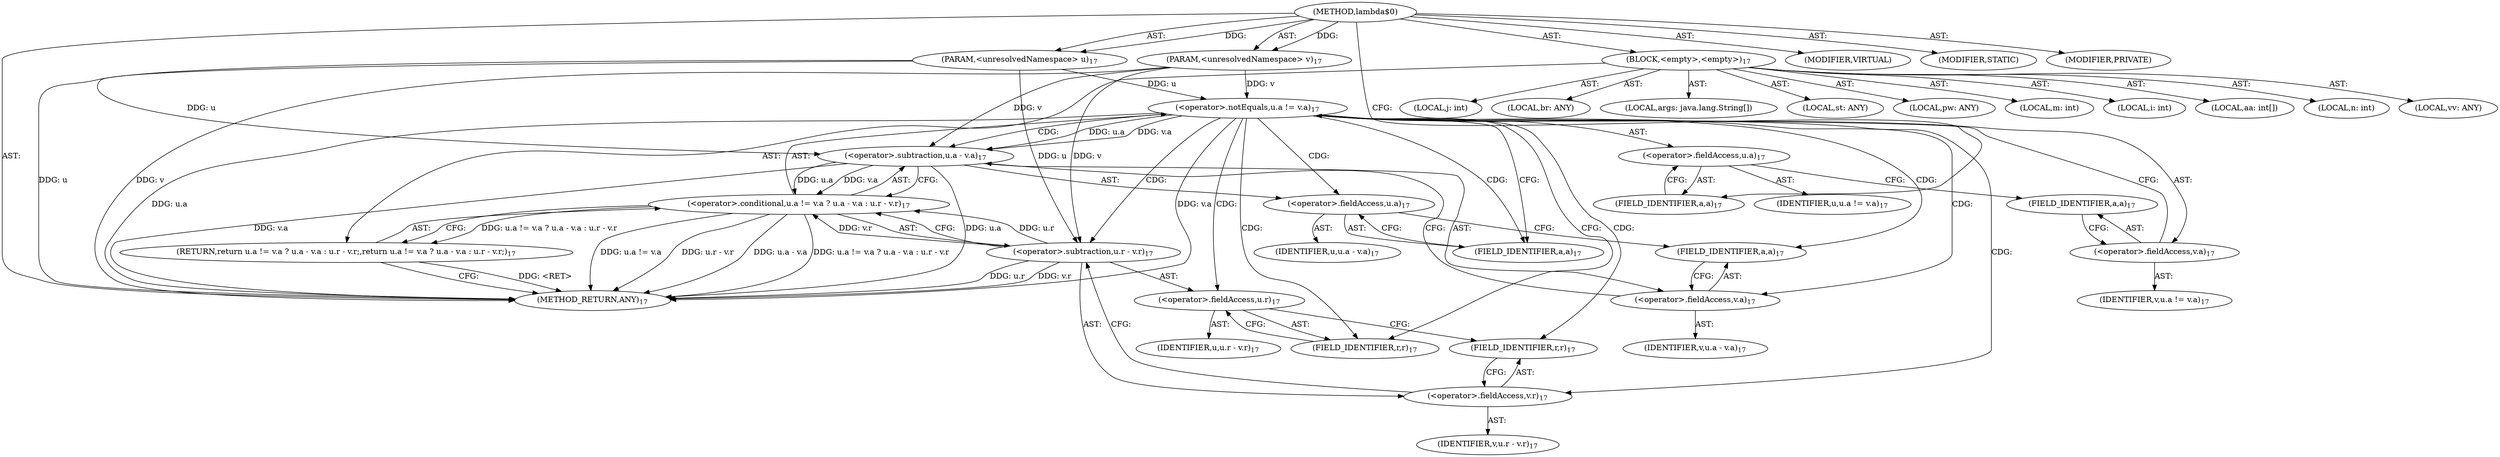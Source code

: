 digraph "lambda$0" {  
"333" [label = <(METHOD,lambda$0)> ]
"334" [label = <(PARAM,&lt;unresolvedNamespace&gt; u)<SUB>17</SUB>> ]
"335" [label = <(PARAM,&lt;unresolvedNamespace&gt; v)<SUB>17</SUB>> ]
"336" [label = <(BLOCK,&lt;empty&gt;,&lt;empty&gt;)<SUB>17</SUB>> ]
"337" [label = <(LOCAL,st: ANY)> ]
"338" [label = <(LOCAL,pw: ANY)> ]
"339" [label = <(LOCAL,m: int)> ]
"340" [label = <(LOCAL,i: int)> ]
"341" [label = <(LOCAL,aa: int[])> ]
"342" [label = <(LOCAL,n: int)> ]
"343" [label = <(LOCAL,vv: ANY)> ]
"344" [label = <(LOCAL,j: int)> ]
"345" [label = <(LOCAL,br: ANY)> ]
"346" [label = <(LOCAL,args: java.lang.String[])> ]
"347" [label = <(RETURN,return u.a != v.a ? u.a - v.a : u.r - v.r;,return u.a != v.a ? u.a - v.a : u.r - v.r;)<SUB>17</SUB>> ]
"348" [label = <(&lt;operator&gt;.conditional,u.a != v.a ? u.a - v.a : u.r - v.r)<SUB>17</SUB>> ]
"349" [label = <(&lt;operator&gt;.notEquals,u.a != v.a)<SUB>17</SUB>> ]
"350" [label = <(&lt;operator&gt;.fieldAccess,u.a)<SUB>17</SUB>> ]
"351" [label = <(IDENTIFIER,u,u.a != v.a)<SUB>17</SUB>> ]
"352" [label = <(FIELD_IDENTIFIER,a,a)<SUB>17</SUB>> ]
"353" [label = <(&lt;operator&gt;.fieldAccess,v.a)<SUB>17</SUB>> ]
"354" [label = <(IDENTIFIER,v,u.a != v.a)<SUB>17</SUB>> ]
"355" [label = <(FIELD_IDENTIFIER,a,a)<SUB>17</SUB>> ]
"356" [label = <(&lt;operator&gt;.subtraction,u.a - v.a)<SUB>17</SUB>> ]
"357" [label = <(&lt;operator&gt;.fieldAccess,u.a)<SUB>17</SUB>> ]
"358" [label = <(IDENTIFIER,u,u.a - v.a)<SUB>17</SUB>> ]
"359" [label = <(FIELD_IDENTIFIER,a,a)<SUB>17</SUB>> ]
"360" [label = <(&lt;operator&gt;.fieldAccess,v.a)<SUB>17</SUB>> ]
"361" [label = <(IDENTIFIER,v,u.a - v.a)<SUB>17</SUB>> ]
"362" [label = <(FIELD_IDENTIFIER,a,a)<SUB>17</SUB>> ]
"363" [label = <(&lt;operator&gt;.subtraction,u.r - v.r)<SUB>17</SUB>> ]
"364" [label = <(&lt;operator&gt;.fieldAccess,u.r)<SUB>17</SUB>> ]
"365" [label = <(IDENTIFIER,u,u.r - v.r)<SUB>17</SUB>> ]
"366" [label = <(FIELD_IDENTIFIER,r,r)<SUB>17</SUB>> ]
"367" [label = <(&lt;operator&gt;.fieldAccess,v.r)<SUB>17</SUB>> ]
"368" [label = <(IDENTIFIER,v,u.r - v.r)<SUB>17</SUB>> ]
"369" [label = <(FIELD_IDENTIFIER,r,r)<SUB>17</SUB>> ]
"370" [label = <(METHOD_RETURN,ANY)<SUB>17</SUB>> ]
"371" [label = <(MODIFIER,VIRTUAL)> ]
"372" [label = <(MODIFIER,STATIC)> ]
"373" [label = <(MODIFIER,PRIVATE)> ]
  "333" -> "334"  [ label = "AST: "] 
  "333" -> "335"  [ label = "AST: "] 
  "333" -> "336"  [ label = "AST: "] 
  "333" -> "370"  [ label = "AST: "] 
  "333" -> "371"  [ label = "AST: "] 
  "333" -> "372"  [ label = "AST: "] 
  "333" -> "373"  [ label = "AST: "] 
  "336" -> "337"  [ label = "AST: "] 
  "336" -> "338"  [ label = "AST: "] 
  "336" -> "339"  [ label = "AST: "] 
  "336" -> "340"  [ label = "AST: "] 
  "336" -> "341"  [ label = "AST: "] 
  "336" -> "342"  [ label = "AST: "] 
  "336" -> "343"  [ label = "AST: "] 
  "336" -> "344"  [ label = "AST: "] 
  "336" -> "345"  [ label = "AST: "] 
  "336" -> "346"  [ label = "AST: "] 
  "336" -> "347"  [ label = "AST: "] 
  "347" -> "348"  [ label = "AST: "] 
  "348" -> "349"  [ label = "AST: "] 
  "348" -> "356"  [ label = "AST: "] 
  "348" -> "363"  [ label = "AST: "] 
  "349" -> "350"  [ label = "AST: "] 
  "349" -> "353"  [ label = "AST: "] 
  "350" -> "351"  [ label = "AST: "] 
  "350" -> "352"  [ label = "AST: "] 
  "353" -> "354"  [ label = "AST: "] 
  "353" -> "355"  [ label = "AST: "] 
  "356" -> "357"  [ label = "AST: "] 
  "356" -> "360"  [ label = "AST: "] 
  "357" -> "358"  [ label = "AST: "] 
  "357" -> "359"  [ label = "AST: "] 
  "360" -> "361"  [ label = "AST: "] 
  "360" -> "362"  [ label = "AST: "] 
  "363" -> "364"  [ label = "AST: "] 
  "363" -> "367"  [ label = "AST: "] 
  "364" -> "365"  [ label = "AST: "] 
  "364" -> "366"  [ label = "AST: "] 
  "367" -> "368"  [ label = "AST: "] 
  "367" -> "369"  [ label = "AST: "] 
  "347" -> "370"  [ label = "CFG: "] 
  "348" -> "347"  [ label = "CFG: "] 
  "349" -> "359"  [ label = "CFG: "] 
  "349" -> "366"  [ label = "CFG: "] 
  "356" -> "348"  [ label = "CFG: "] 
  "363" -> "348"  [ label = "CFG: "] 
  "350" -> "355"  [ label = "CFG: "] 
  "353" -> "349"  [ label = "CFG: "] 
  "357" -> "362"  [ label = "CFG: "] 
  "360" -> "356"  [ label = "CFG: "] 
  "364" -> "369"  [ label = "CFG: "] 
  "367" -> "363"  [ label = "CFG: "] 
  "352" -> "350"  [ label = "CFG: "] 
  "355" -> "353"  [ label = "CFG: "] 
  "359" -> "357"  [ label = "CFG: "] 
  "362" -> "360"  [ label = "CFG: "] 
  "366" -> "364"  [ label = "CFG: "] 
  "369" -> "367"  [ label = "CFG: "] 
  "333" -> "352"  [ label = "CFG: "] 
  "347" -> "370"  [ label = "DDG: &lt;RET&gt;"] 
  "334" -> "370"  [ label = "DDG: u"] 
  "335" -> "370"  [ label = "DDG: v"] 
  "349" -> "370"  [ label = "DDG: u.a"] 
  "349" -> "370"  [ label = "DDG: v.a"] 
  "348" -> "370"  [ label = "DDG: u.a != v.a"] 
  "363" -> "370"  [ label = "DDG: u.r"] 
  "363" -> "370"  [ label = "DDG: v.r"] 
  "348" -> "370"  [ label = "DDG: u.r - v.r"] 
  "356" -> "370"  [ label = "DDG: u.a"] 
  "356" -> "370"  [ label = "DDG: v.a"] 
  "348" -> "370"  [ label = "DDG: u.a - v.a"] 
  "348" -> "370"  [ label = "DDG: u.a != v.a ? u.a - v.a : u.r - v.r"] 
  "333" -> "334"  [ label = "DDG: "] 
  "333" -> "335"  [ label = "DDG: "] 
  "348" -> "347"  [ label = "DDG: u.a != v.a ? u.a - v.a : u.r - v.r"] 
  "356" -> "348"  [ label = "DDG: u.a"] 
  "356" -> "348"  [ label = "DDG: v.a"] 
  "363" -> "348"  [ label = "DDG: u.r"] 
  "363" -> "348"  [ label = "DDG: v.r"] 
  "334" -> "349"  [ label = "DDG: u"] 
  "335" -> "349"  [ label = "DDG: v"] 
  "334" -> "356"  [ label = "DDG: u"] 
  "349" -> "356"  [ label = "DDG: u.a"] 
  "335" -> "356"  [ label = "DDG: v"] 
  "349" -> "356"  [ label = "DDG: v.a"] 
  "334" -> "363"  [ label = "DDG: u"] 
  "335" -> "363"  [ label = "DDG: v"] 
  "349" -> "369"  [ label = "CDG: "] 
  "349" -> "364"  [ label = "CDG: "] 
  "349" -> "360"  [ label = "CDG: "] 
  "349" -> "356"  [ label = "CDG: "] 
  "349" -> "357"  [ label = "CDG: "] 
  "349" -> "359"  [ label = "CDG: "] 
  "349" -> "366"  [ label = "CDG: "] 
  "349" -> "363"  [ label = "CDG: "] 
  "349" -> "367"  [ label = "CDG: "] 
  "349" -> "362"  [ label = "CDG: "] 
}
